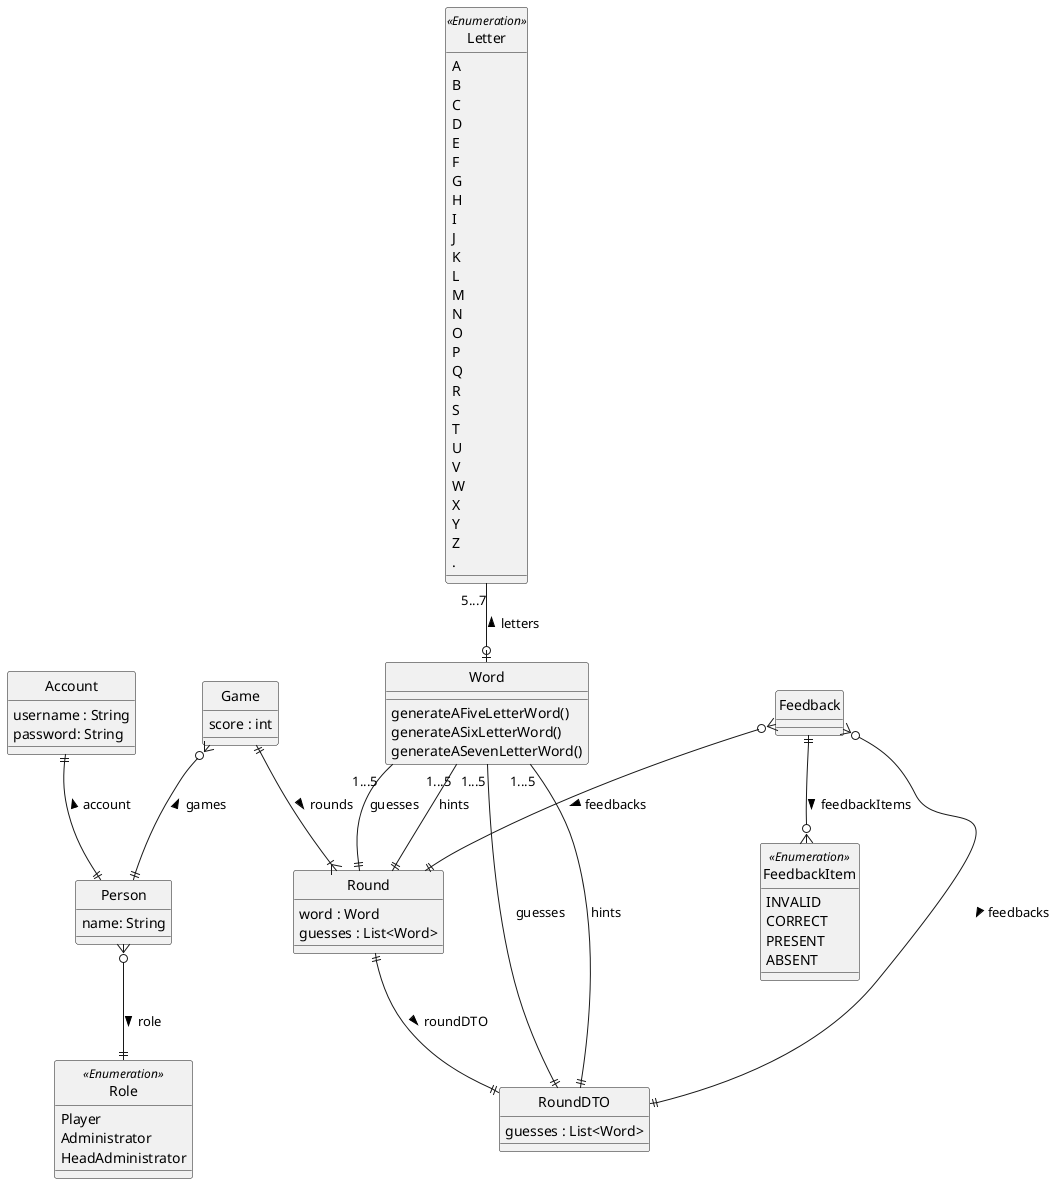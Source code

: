 @startuml
hide circle

Class Account {
    username : String
    password: String
}

Class Person {
    name: String
}

Class Game {
    score : int
}

Class Round {
    word : Word
    guesses : List<Word>
}

class RoundDTO {
    guesses : List<Word>
}

enum Role <<Enumeration>> {
    Player
    Administrator
    HeadAdministrator
}

enum FeedbackItem <<Enumeration>> {
    INVALID
    CORRECT
    PRESENT
    ABSENT
}

Class Feedback {
}

enum Letter <<Enumeration>> {
    A
    B
    C
    D
    E
    F
    G
    H
    I
    J
    K
    L
    M
    N
    O
    P
    Q
    R
    S
    T
    U
    V
    W
    X
    Y
    Z
    .
}

Class Word {
    generateAFiveLetterWord()
    generateASixLetterWord()
    generateASevenLetterWord()
}

Person }o--|| Role : role >
Account ||--|| Person : account <
Game }o--|| Person : games <
Game ||--|{ Round : rounds >
Round ||--|| RoundDTO : roundDTO >
Feedback ||--o{ FeedbackItem : feedbackItems >
Feedback }o--|| Round : feedbacks >
Feedback }o--|| RoundDTO : feedbacks >
Letter "5...7" --o| Word: letters <
Word "1...5" --|| Round : hints
Word "1...5" --|| RoundDTO: hints
Word "1...5" --|| Round : guesses
Word "1...5" --|| RoundDTO: guesses
@enduml